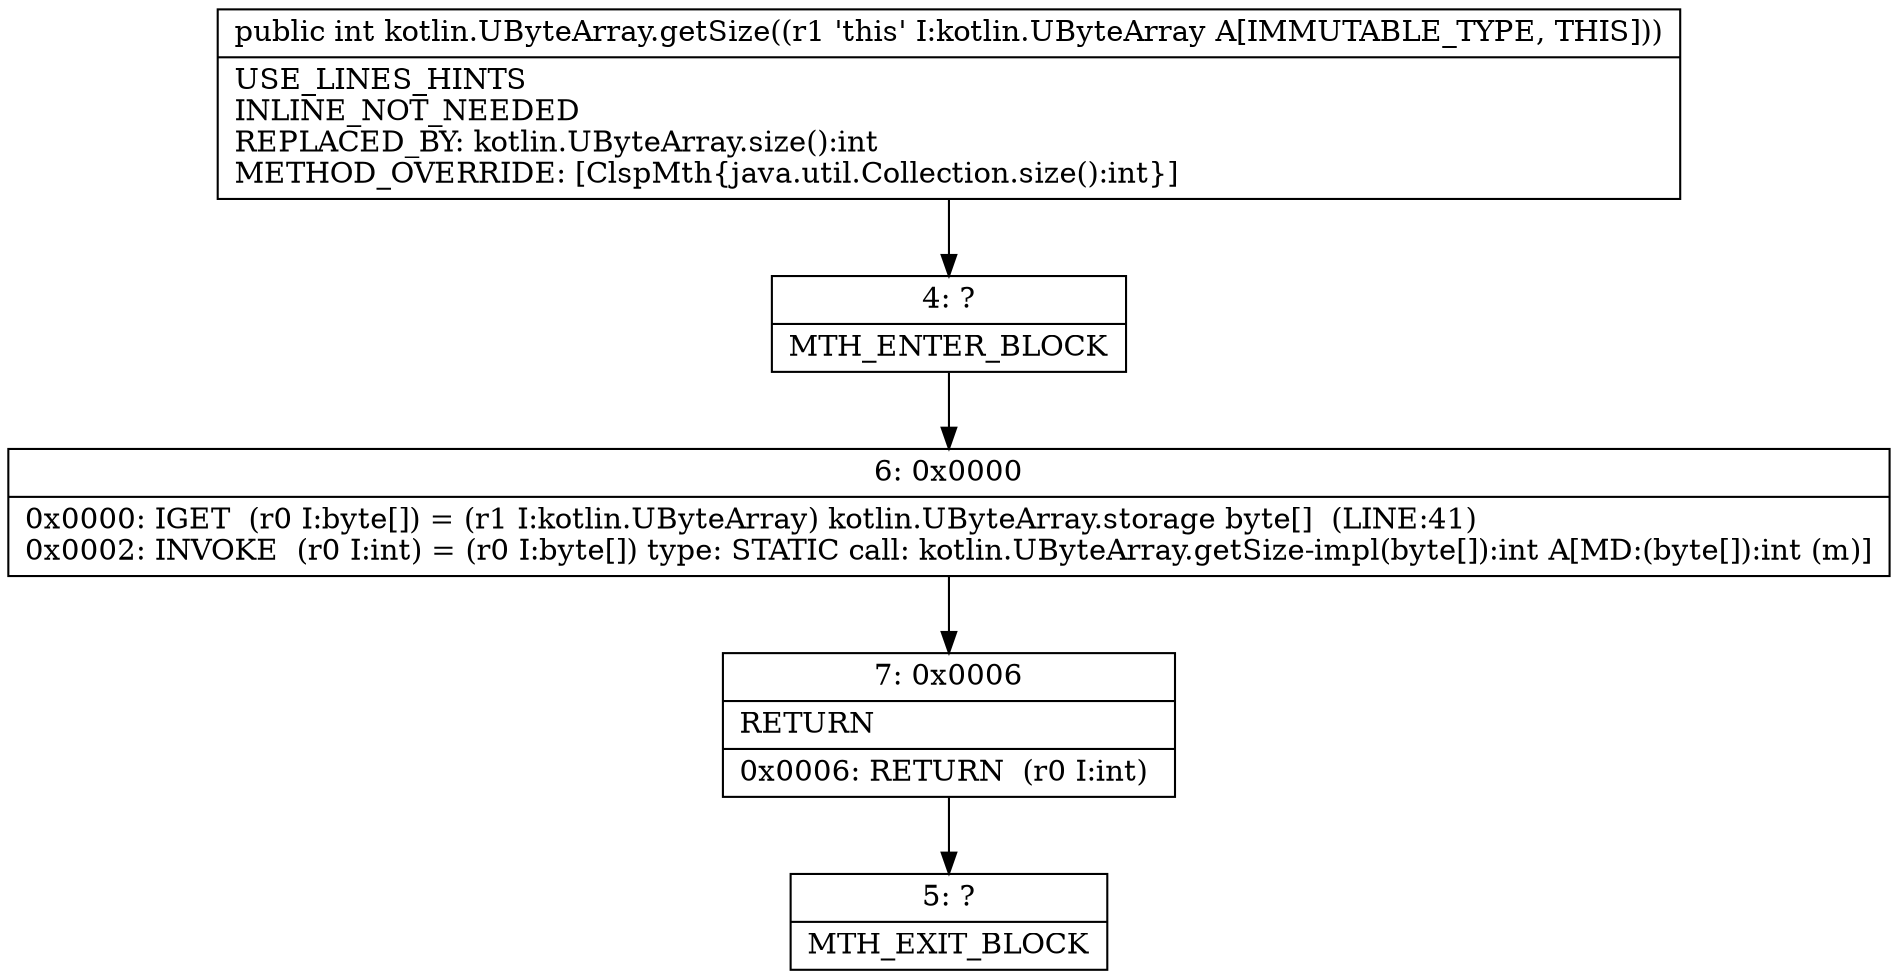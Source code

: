 digraph "CFG forkotlin.UByteArray.getSize()I" {
Node_4 [shape=record,label="{4\:\ ?|MTH_ENTER_BLOCK\l}"];
Node_6 [shape=record,label="{6\:\ 0x0000|0x0000: IGET  (r0 I:byte[]) = (r1 I:kotlin.UByteArray) kotlin.UByteArray.storage byte[]  (LINE:41)\l0x0002: INVOKE  (r0 I:int) = (r0 I:byte[]) type: STATIC call: kotlin.UByteArray.getSize\-impl(byte[]):int A[MD:(byte[]):int (m)]\l}"];
Node_7 [shape=record,label="{7\:\ 0x0006|RETURN\l|0x0006: RETURN  (r0 I:int) \l}"];
Node_5 [shape=record,label="{5\:\ ?|MTH_EXIT_BLOCK\l}"];
MethodNode[shape=record,label="{public int kotlin.UByteArray.getSize((r1 'this' I:kotlin.UByteArray A[IMMUTABLE_TYPE, THIS]))  | USE_LINES_HINTS\lINLINE_NOT_NEEDED\lREPLACED_BY: kotlin.UByteArray.size():int\lMETHOD_OVERRIDE: [ClspMth\{java.util.Collection.size():int\}]\l}"];
MethodNode -> Node_4;Node_4 -> Node_6;
Node_6 -> Node_7;
Node_7 -> Node_5;
}

